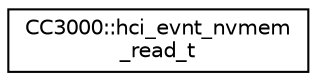 digraph "Graphical Class Hierarchy"
{
  edge [fontname="Helvetica",fontsize="10",labelfontname="Helvetica",labelfontsize="10"];
  node [fontname="Helvetica",fontsize="10",shape=record];
  rankdir="LR";
  Node1 [label="CC3000::hci_evnt_nvmem\l_read_t",height=0.2,width=0.4,color="black", fillcolor="white", style="filled",URL="$d4/d9b/structCC3000_1_1hci__evnt__nvmem__read__t.html"];
}
